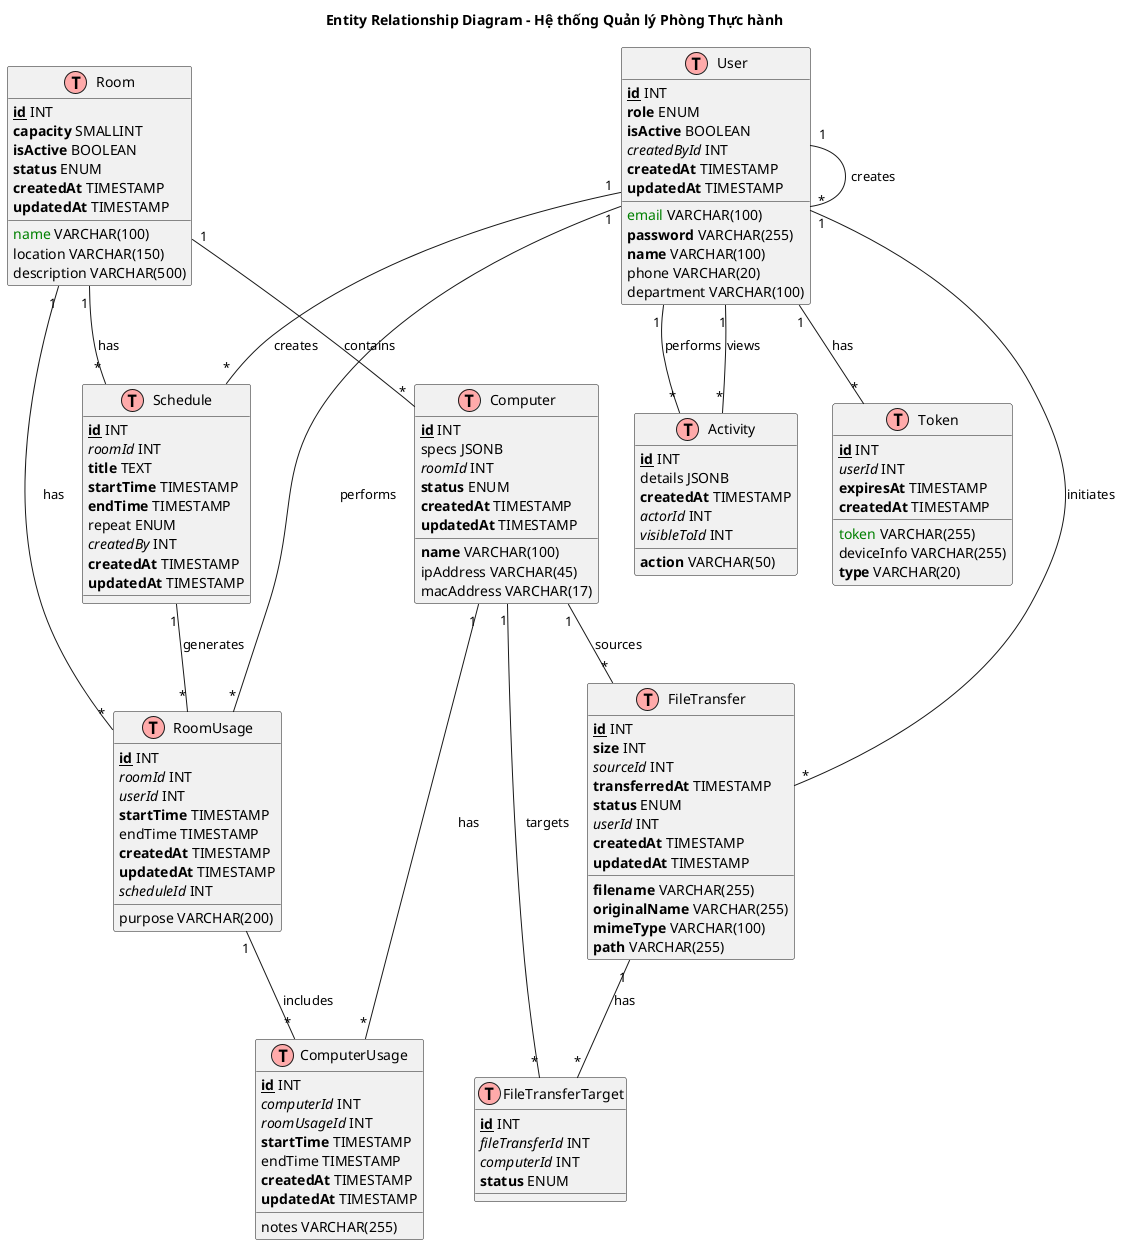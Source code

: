 @startuml database-schema
title Entity Relationship Diagram - Hệ thống Quản lý Phòng Thực hành

!define Table(name,desc) class name as "desc" << (T,#FFAAAA) >>
!define primary_key(x) <b><u>x</u></b>
!define foreign_key(x) <i>x</i>
!define unique(x) <color:green>x</color>
!define not_null(x) <b>x</b>

' User Management
Table(User, "User") {
  primary_key(id) INT
  unique(email) VARCHAR(100)
  not_null(password) VARCHAR(255)
  not_null(name) VARCHAR(100)
  phone VARCHAR(20)
  not_null(role) ENUM
  department VARCHAR(100)
  not_null(isActive) BOOLEAN
  foreign_key(createdById) INT
  not_null(createdAt) TIMESTAMP
  not_null(updatedAt) TIMESTAMP
}

Table(Token, "Token") {
  primary_key(id) INT
  foreign_key(userId) INT
  unique(token) VARCHAR(255)
  not_null(expiresAt) TIMESTAMP
  deviceInfo VARCHAR(255)
  not_null(createdAt) TIMESTAMP
  not_null(type) VARCHAR(20)
}

' Room Management
Table(Room, "Room") {
  primary_key(id) INT
  unique(name) VARCHAR(100)
  location VARCHAR(150)
  not_null(capacity) SMALLINT
  description VARCHAR(500)
  not_null(isActive) BOOLEAN
  not_null(status) ENUM
  not_null(createdAt) TIMESTAMP
  not_null(updatedAt) TIMESTAMP
}

Table(Schedule, "Schedule") {
  primary_key(id) INT
  foreign_key(roomId) INT
  not_null(title) TEXT
  not_null(startTime) TIMESTAMP
  not_null(endTime) TIMESTAMP
  repeat ENUM
  foreign_key(createdBy) INT
  not_null(createdAt) TIMESTAMP
  not_null(updatedAt) TIMESTAMP
}

Table(RoomUsage, "RoomUsage") {
  primary_key(id) INT
  foreign_key(roomId) INT
  foreign_key(userId) INT
  not_null(startTime) TIMESTAMP
  endTime TIMESTAMP
  purpose VARCHAR(200)
  not_null(createdAt) TIMESTAMP
  not_null(updatedAt) TIMESTAMP
  foreign_key(scheduleId) INT
}

' Computer Management
Table(Computer, "Computer") {
  primary_key(id) INT
  not_null(name) VARCHAR(100)
  ipAddress VARCHAR(45)
  macAddress VARCHAR(17)
  specs JSONB
  foreign_key(roomId) INT
  not_null(status) ENUM
  not_null(createdAt) TIMESTAMP
  not_null(updatedAt) TIMESTAMP
}

Table(ComputerUsage, "ComputerUsage") {
  primary_key(id) INT
  foreign_key(computerId) INT
  notes VARCHAR(255)
  foreign_key(roomUsageId) INT
  not_null(startTime) TIMESTAMP
  endTime TIMESTAMP
  not_null(createdAt) TIMESTAMP
  not_null(updatedAt) TIMESTAMP
}

Table(FileTransfer, "FileTransfer") {
  primary_key(id) INT
  not_null(filename) VARCHAR(255)
  not_null(originalName) VARCHAR(255)
  not_null(size) INT
  not_null(mimeType) VARCHAR(100)
  not_null(path) VARCHAR(255)
  foreign_key(sourceId) INT
  not_null(transferredAt) TIMESTAMP
  not_null(status) ENUM
  foreign_key(userId) INT
  not_null(createdAt) TIMESTAMP
  not_null(updatedAt) TIMESTAMP
}

Table(FileTransferTarget, "FileTransferTarget") {
  primary_key(id) INT
  foreign_key(fileTransferId) INT
  foreign_key(computerId) INT
  not_null(status) ENUM
}

' Activity Logging
Table(Activity, "Activity") {
  primary_key(id) INT
  not_null(action) VARCHAR(50)
  details JSONB
  not_null(createdAt) TIMESTAMP
  foreign_key(actorId) INT
  foreign_key(visibleToId) INT
}

' Relationships
User "1" -- "*" Token : has
User "1" -- "*" User : creates
User "1" -- "*" Schedule : creates
User "1" -- "*" RoomUsage : performs
User "1" -- "*" FileTransfer : initiates
User "1" -- "*" Activity : performs
User "1" -- "*" Activity : views

Room "1" -- "*" Schedule : has
Room "1" -- "*" RoomUsage : has
Room "1" -- "*" Computer : contains

Schedule "1" -- "*" RoomUsage : generates

RoomUsage "1" -- "*" ComputerUsage : includes

Computer "1" -- "*" ComputerUsage : has
Computer "1" -- "*" FileTransfer : sources
Computer "1" -- "*" FileTransferTarget : targets

FileTransfer "1" -- "*" FileTransferTarget : has

@enduml
